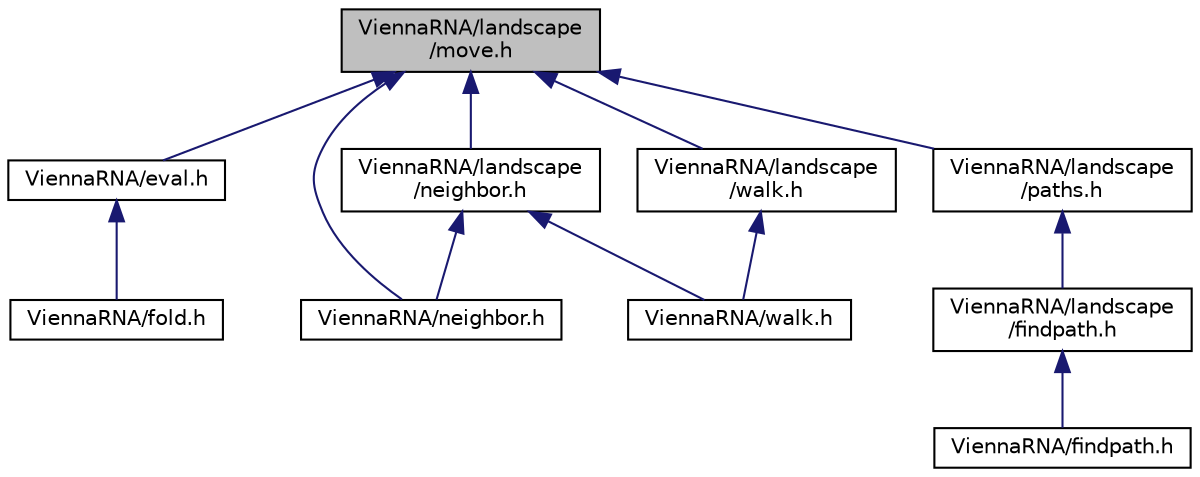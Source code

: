 digraph "ViennaRNA/landscape/move.h"
{
 // INTERACTIVE_SVG=YES
 // LATEX_PDF_SIZE
  bgcolor="transparent";
  edge [fontname="Helvetica",fontsize="10",labelfontname="Helvetica",labelfontsize="10"];
  node [fontname="Helvetica",fontsize="10",shape=record];
  Node1 [label="ViennaRNA/landscape\l/move.h",height=0.2,width=0.4,color="black", fillcolor="grey75", style="filled", fontcolor="black",tooltip="Methods to operate with structural neighbors of RNA secondary structures."];
  Node1 -> Node2 [dir="back",color="midnightblue",fontsize="10",style="solid",fontname="Helvetica"];
  Node2 [label="ViennaRNA/eval.h",height=0.2,width=0.4,color="black",URL="$eval_8h.html",tooltip="Functions and variables related to energy evaluation of sequence/structure pairs."];
  Node2 -> Node3 [dir="back",color="midnightblue",fontsize="10",style="solid",fontname="Helvetica"];
  Node3 [label="ViennaRNA/fold.h",height=0.2,width=0.4,color="black",URL="$fold_8h.html",tooltip="MFE calculations for single RNA sequences."];
  Node1 -> Node4 [dir="back",color="midnightblue",fontsize="10",style="solid",fontname="Helvetica"];
  Node4 [label="ViennaRNA/neighbor.h",height=0.2,width=0.4,color="black",URL="$neighbor_8h.html",tooltip="Use ViennaRNA/landscape/neighbor.h instead."];
  Node1 -> Node5 [dir="back",color="midnightblue",fontsize="10",style="solid",fontname="Helvetica"];
  Node5 [label="ViennaRNA/landscape\l/neighbor.h",height=0.2,width=0.4,color="black",URL="$landscape_2neighbor_8h.html",tooltip="Methods to compute the neighbors of an RNA secondary structure."];
  Node5 -> Node4 [dir="back",color="midnightblue",fontsize="10",style="solid",fontname="Helvetica"];
  Node5 -> Node6 [dir="back",color="midnightblue",fontsize="10",style="solid",fontname="Helvetica"];
  Node6 [label="ViennaRNA/walk.h",height=0.2,width=0.4,color="black",URL="$walk_8h.html",tooltip="Use ViennaRNA/landscape/walk.h instead."];
  Node1 -> Node7 [dir="back",color="midnightblue",fontsize="10",style="solid",fontname="Helvetica"];
  Node7 [label="ViennaRNA/landscape\l/paths.h",height=0.2,width=0.4,color="black",URL="$paths_8h.html",tooltip="API for computing (optimal) (re-)folding paths between secondary structures."];
  Node7 -> Node8 [dir="back",color="midnightblue",fontsize="10",style="solid",fontname="Helvetica"];
  Node8 [label="ViennaRNA/landscape\l/findpath.h",height=0.2,width=0.4,color="black",URL="$landscape_2findpath_8h.html",tooltip="A breadth-first search heuristic for optimal direct folding paths."];
  Node8 -> Node9 [dir="back",color="midnightblue",fontsize="10",style="solid",fontname="Helvetica"];
  Node9 [label="ViennaRNA/findpath.h",height=0.2,width=0.4,color="black",URL="$findpath_8h.html",tooltip="Use ViennaRNA/landscape/findpath.h instead."];
  Node1 -> Node10 [dir="back",color="midnightblue",fontsize="10",style="solid",fontname="Helvetica"];
  Node10 [label="ViennaRNA/landscape\l/walk.h",height=0.2,width=0.4,color="black",URL="$landscape_2walk_8h.html",tooltip="Methods to generate particular paths such as gradient or random walks through the energy landscape of..."];
  Node10 -> Node6 [dir="back",color="midnightblue",fontsize="10",style="solid",fontname="Helvetica"];
}
